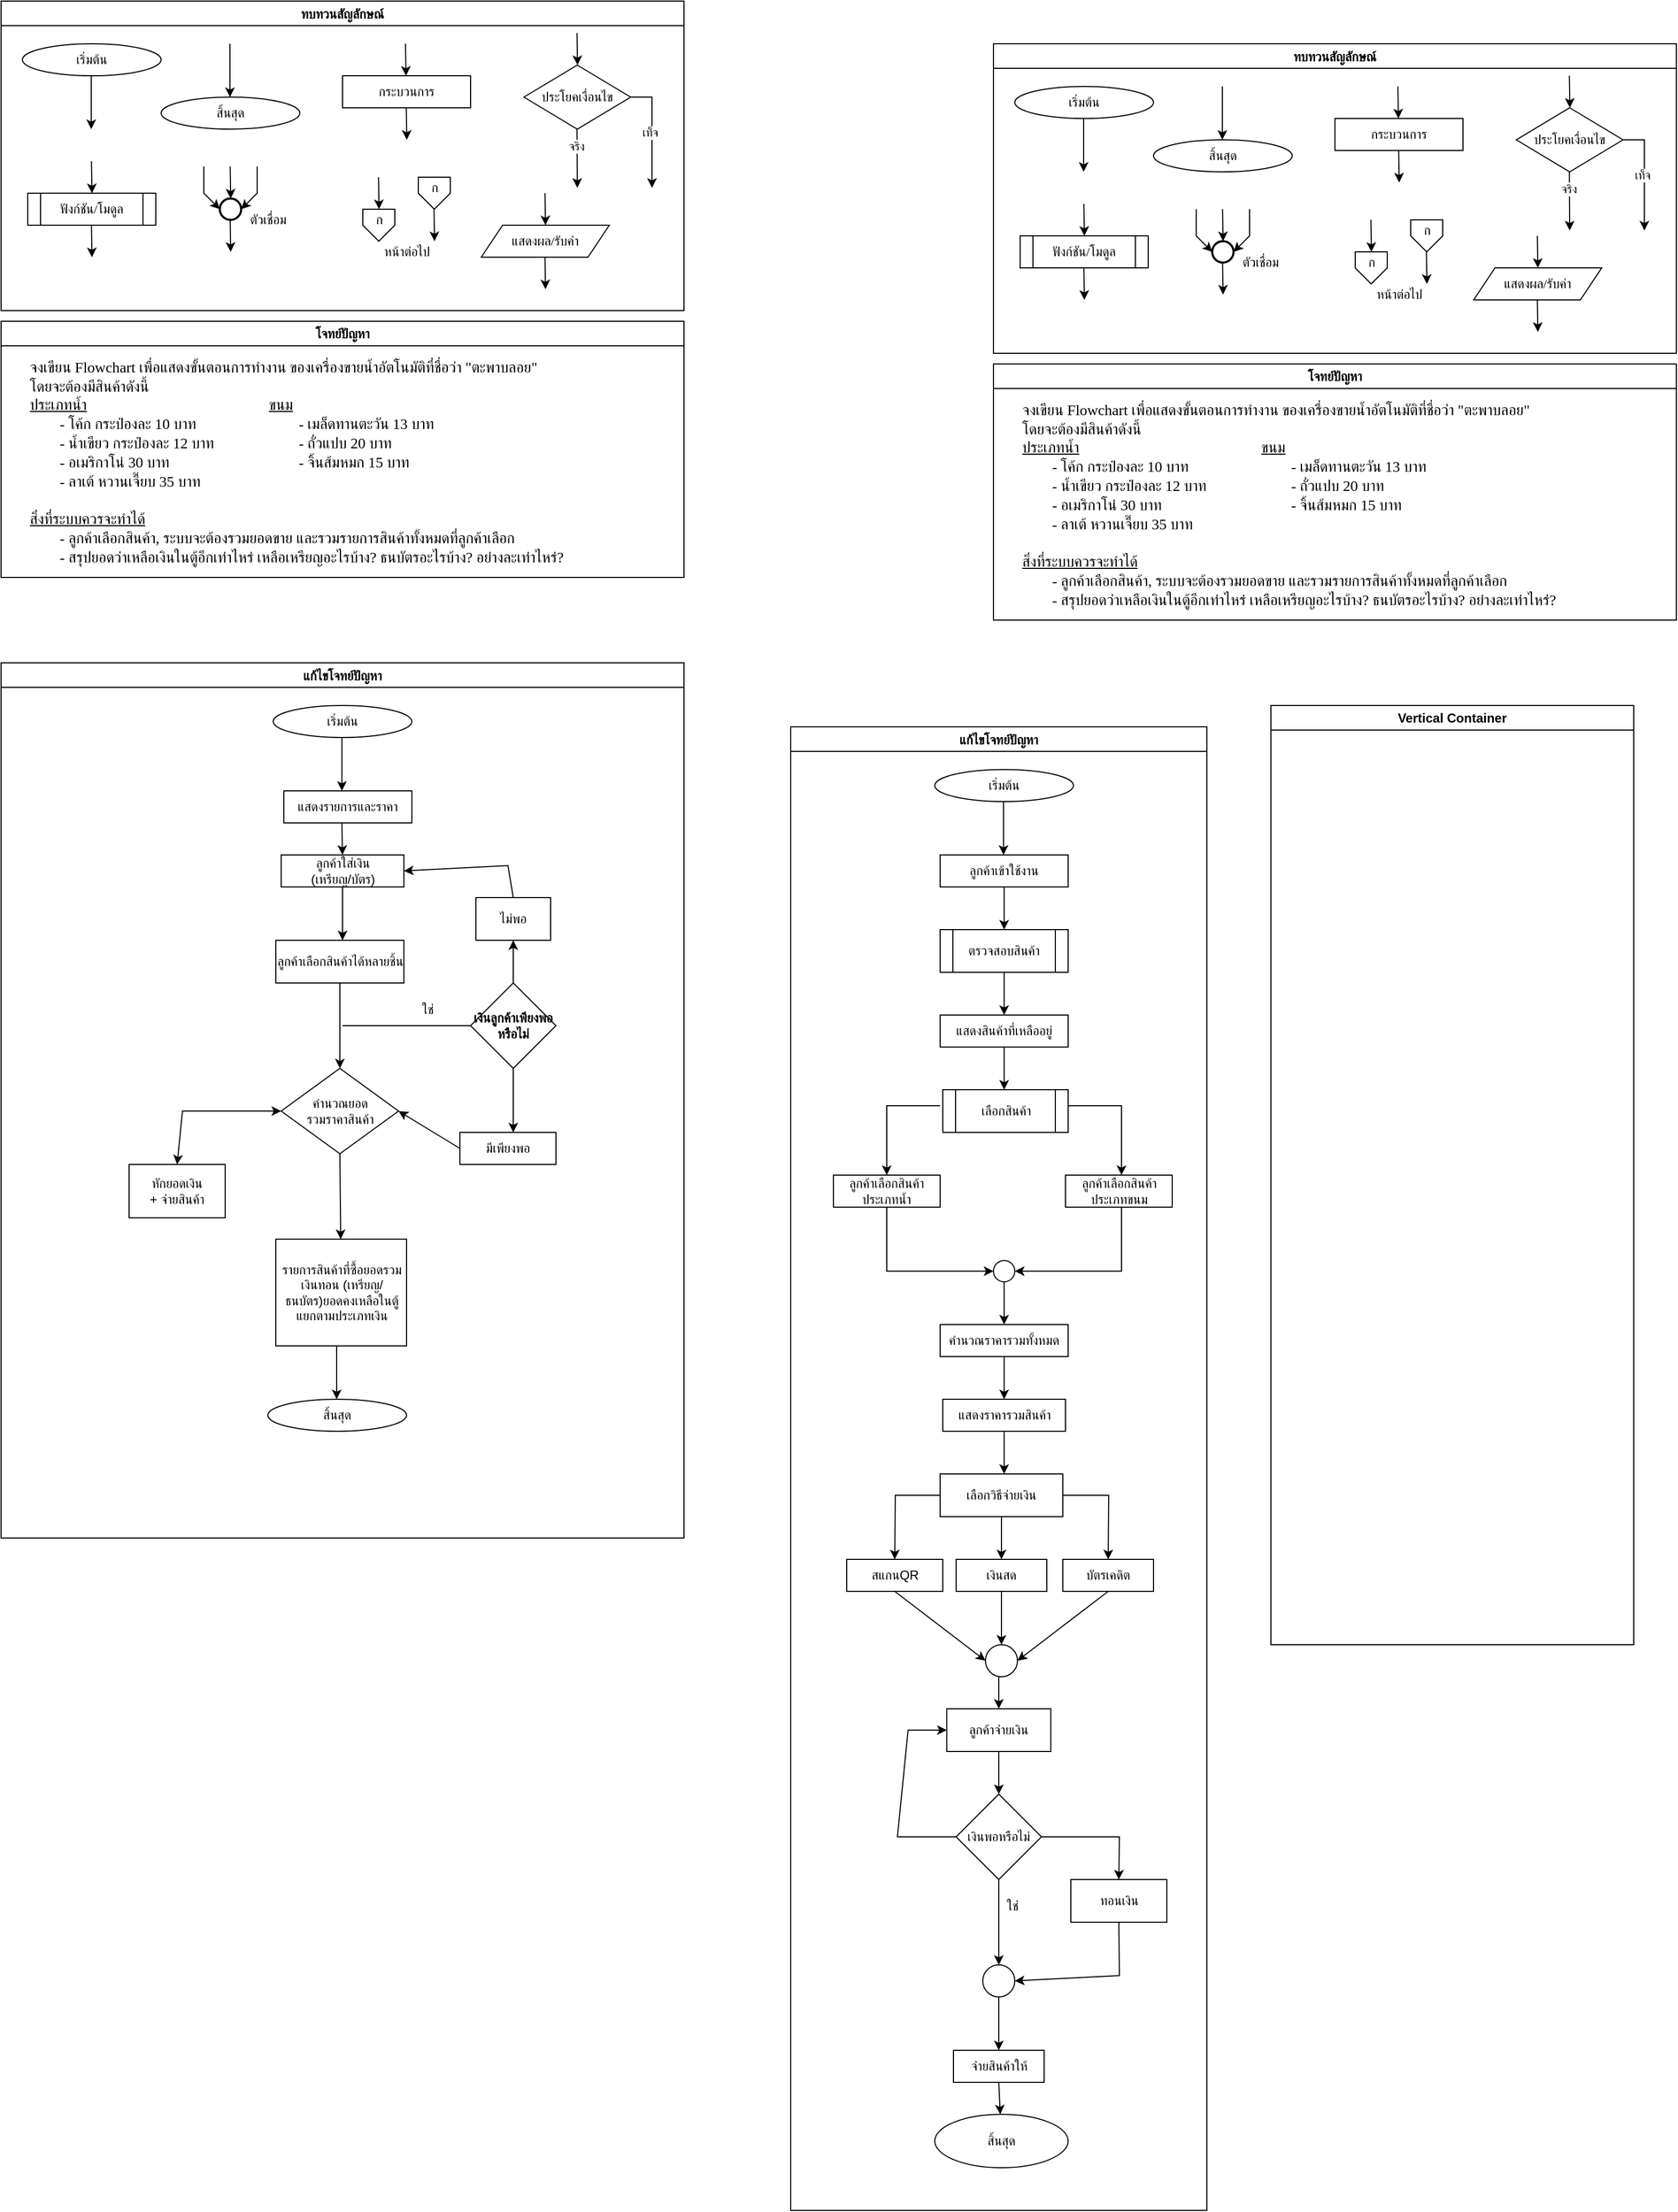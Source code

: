 <mxfile version="28.0.6">
  <diagram name="Page-1" id="I8FKV2D8U9zj6HJmRKNh">
    <mxGraphModel grid="1" page="1" gridSize="10" guides="1" tooltips="1" connect="1" arrows="1" fold="1" pageScale="1" pageWidth="850" pageHeight="1100" math="0" shadow="0">
      <root>
        <mxCell id="0" />
        <mxCell id="1" parent="0" />
        <mxCell id="y2gwotJgyjSCMUtLcQ7J-1" value="ทบทวนสัญลักษณ์" style="swimlane;fontFamily=Sarabun;fontSource=https%3A%2F%2Ffonts.googleapis.com%2Fcss%3Ffamily%3DSarabun;" vertex="1" parent="1">
          <mxGeometry x="-720" y="20" width="640" height="290" as="geometry" />
        </mxCell>
        <mxCell id="y2gwotJgyjSCMUtLcQ7J-2" value="&lt;font data-font-src=&quot;https://fonts.googleapis.com/css?family=Sarabun&quot; face=&quot;Sarabun&quot;&gt;เริ่มต้น&lt;/font&gt;" style="ellipse;whiteSpace=wrap;html=1;" vertex="1" parent="y2gwotJgyjSCMUtLcQ7J-1">
          <mxGeometry x="20" y="40" width="130" height="30" as="geometry" />
        </mxCell>
        <mxCell id="y2gwotJgyjSCMUtLcQ7J-3" value="" style="endArrow=classic;html=1;rounded=0;" edge="1" parent="y2gwotJgyjSCMUtLcQ7J-1">
          <mxGeometry width="50" height="50" relative="1" as="geometry">
            <mxPoint x="84.5" y="70" as="sourcePoint" />
            <mxPoint x="84.5" y="120" as="targetPoint" />
          </mxGeometry>
        </mxCell>
        <mxCell id="y2gwotJgyjSCMUtLcQ7J-4" value="&lt;font face=&quot;Sarabun&quot;&gt;สิ้นสุด&lt;/font&gt;" style="ellipse;whiteSpace=wrap;html=1;" vertex="1" parent="y2gwotJgyjSCMUtLcQ7J-1">
          <mxGeometry x="150" y="90" width="130" height="30" as="geometry" />
        </mxCell>
        <mxCell id="y2gwotJgyjSCMUtLcQ7J-5" value="" style="endArrow=classic;html=1;rounded=0;" edge="1" parent="y2gwotJgyjSCMUtLcQ7J-1">
          <mxGeometry width="50" height="50" relative="1" as="geometry">
            <mxPoint x="214.5" y="40" as="sourcePoint" />
            <mxPoint x="214.5" y="90" as="targetPoint" />
          </mxGeometry>
        </mxCell>
        <mxCell id="y2gwotJgyjSCMUtLcQ7J-6" value="กระบวนการ" style="rounded=0;whiteSpace=wrap;html=1;fontFamily=Sarabun;fontSource=https%3A%2F%2Ffonts.googleapis.com%2Fcss%3Ffamily%3DSarabun;" vertex="1" parent="y2gwotJgyjSCMUtLcQ7J-1">
          <mxGeometry x="320" y="70" width="120" height="30" as="geometry" />
        </mxCell>
        <mxCell id="y2gwotJgyjSCMUtLcQ7J-7" value="" style="endArrow=classic;html=1;rounded=0;" edge="1" parent="y2gwotJgyjSCMUtLcQ7J-1">
          <mxGeometry width="50" height="50" relative="1" as="geometry">
            <mxPoint x="379" y="40" as="sourcePoint" />
            <mxPoint x="379.5" y="70" as="targetPoint" />
          </mxGeometry>
        </mxCell>
        <mxCell id="y2gwotJgyjSCMUtLcQ7J-8" value="" style="endArrow=classic;html=1;rounded=0;" edge="1" parent="y2gwotJgyjSCMUtLcQ7J-1">
          <mxGeometry width="50" height="50" relative="1" as="geometry">
            <mxPoint x="379.75" y="100" as="sourcePoint" />
            <mxPoint x="380.25" y="130" as="targetPoint" />
          </mxGeometry>
        </mxCell>
        <mxCell id="y2gwotJgyjSCMUtLcQ7J-9" value="ประโยคเงื่อนไข" style="rhombus;whiteSpace=wrap;html=1;fontFamily=Sarabun;fontSource=https%3A%2F%2Ffonts.googleapis.com%2Fcss%3Ffamily%3DSarabun;" vertex="1" parent="y2gwotJgyjSCMUtLcQ7J-1">
          <mxGeometry x="490" y="60" width="100" height="60" as="geometry" />
        </mxCell>
        <mxCell id="y2gwotJgyjSCMUtLcQ7J-10" value="" style="endArrow=classic;html=1;rounded=0;" edge="1" parent="y2gwotJgyjSCMUtLcQ7J-1">
          <mxGeometry width="50" height="50" relative="1" as="geometry">
            <mxPoint x="539.71" y="30" as="sourcePoint" />
            <mxPoint x="540.21" y="60" as="targetPoint" />
          </mxGeometry>
        </mxCell>
        <mxCell id="y2gwotJgyjSCMUtLcQ7J-11" value="" style="endArrow=classic;html=1;rounded=0;" edge="1" parent="y2gwotJgyjSCMUtLcQ7J-1">
          <mxGeometry width="50" height="50" relative="1" as="geometry">
            <mxPoint x="539.71" y="120" as="sourcePoint" />
            <mxPoint x="540" y="175" as="targetPoint" />
          </mxGeometry>
        </mxCell>
        <mxCell id="y2gwotJgyjSCMUtLcQ7J-12" value="จริง" style="edgeLabel;html=1;align=center;verticalAlign=middle;resizable=0;points=[];fontFamily=Sarabun;fontSource=https%3A%2F%2Ffonts.googleapis.com%2Fcss%3Ffamily%3DSarabun;" vertex="1" connectable="0" parent="y2gwotJgyjSCMUtLcQ7J-11">
          <mxGeometry x="-0.414" y="-1" relative="1" as="geometry">
            <mxPoint as="offset" />
          </mxGeometry>
        </mxCell>
        <mxCell id="y2gwotJgyjSCMUtLcQ7J-13" value="" style="endArrow=classic;html=1;rounded=0;exitX=1;exitY=0.5;exitDx=0;exitDy=0;" edge="1" parent="y2gwotJgyjSCMUtLcQ7J-1" source="y2gwotJgyjSCMUtLcQ7J-9">
          <mxGeometry width="50" height="50" relative="1" as="geometry">
            <mxPoint x="620" y="95" as="sourcePoint" />
            <mxPoint x="610" y="175" as="targetPoint" />
            <Array as="points">
              <mxPoint x="610" y="90" />
            </Array>
          </mxGeometry>
        </mxCell>
        <mxCell id="y2gwotJgyjSCMUtLcQ7J-14" value="&lt;font data-font-src=&quot;https://fonts.googleapis.com/css?family=Sarabun&quot; face=&quot;Sarabun&quot;&gt;เท็จ&lt;/font&gt;" style="edgeLabel;html=1;align=center;verticalAlign=middle;resizable=0;points=[];" vertex="1" connectable="0" parent="y2gwotJgyjSCMUtLcQ7J-13">
          <mxGeometry x="-0.002" y="-2" relative="1" as="geometry">
            <mxPoint as="offset" />
          </mxGeometry>
        </mxCell>
        <mxCell id="y2gwotJgyjSCMUtLcQ7J-15" value="&lt;font data-font-src=&quot;https://fonts.googleapis.com/css?family=Sarabun&quot; face=&quot;Sarabun&quot;&gt;ฟังก์ชัน/โมดูล&lt;/font&gt;" style="shape=process;whiteSpace=wrap;html=1;backgroundOutline=1;" vertex="1" parent="y2gwotJgyjSCMUtLcQ7J-1">
          <mxGeometry x="25" y="180" width="120" height="30" as="geometry" />
        </mxCell>
        <mxCell id="y2gwotJgyjSCMUtLcQ7J-16" value="" style="endArrow=classic;html=1;rounded=0;" edge="1" parent="y2gwotJgyjSCMUtLcQ7J-1">
          <mxGeometry width="50" height="50" relative="1" as="geometry">
            <mxPoint x="84.71" y="150" as="sourcePoint" />
            <mxPoint x="85.21" y="180" as="targetPoint" />
          </mxGeometry>
        </mxCell>
        <mxCell id="y2gwotJgyjSCMUtLcQ7J-17" value="" style="endArrow=classic;html=1;rounded=0;" edge="1" parent="y2gwotJgyjSCMUtLcQ7J-1">
          <mxGeometry width="50" height="50" relative="1" as="geometry">
            <mxPoint x="84.71" y="210" as="sourcePoint" />
            <mxPoint x="85.21" y="240" as="targetPoint" />
          </mxGeometry>
        </mxCell>
        <mxCell id="y2gwotJgyjSCMUtLcQ7J-18" value="" style="strokeWidth=2;html=1;shape=mxgraph.flowchart.start_2;whiteSpace=wrap;" vertex="1" parent="y2gwotJgyjSCMUtLcQ7J-1">
          <mxGeometry x="205" y="185" width="20" height="20" as="geometry" />
        </mxCell>
        <mxCell id="y2gwotJgyjSCMUtLcQ7J-19" value="" style="endArrow=classic;html=1;rounded=0;" edge="1" parent="y2gwotJgyjSCMUtLcQ7J-1">
          <mxGeometry width="50" height="50" relative="1" as="geometry">
            <mxPoint x="214.71" y="155" as="sourcePoint" />
            <mxPoint x="215.21" y="185" as="targetPoint" />
          </mxGeometry>
        </mxCell>
        <mxCell id="y2gwotJgyjSCMUtLcQ7J-20" value="" style="endArrow=classic;html=1;rounded=0;entryX=0;entryY=0.5;entryDx=0;entryDy=0;entryPerimeter=0;" edge="1" parent="y2gwotJgyjSCMUtLcQ7J-1" target="y2gwotJgyjSCMUtLcQ7J-18">
          <mxGeometry width="50" height="50" relative="1" as="geometry">
            <mxPoint x="190.0" y="155" as="sourcePoint" />
            <mxPoint x="190.5" y="185" as="targetPoint" />
            <Array as="points">
              <mxPoint x="190" y="180" />
            </Array>
          </mxGeometry>
        </mxCell>
        <mxCell id="y2gwotJgyjSCMUtLcQ7J-21" value="" style="endArrow=classic;html=1;rounded=0;entryX=1;entryY=0.5;entryDx=0;entryDy=0;entryPerimeter=0;" edge="1" parent="y2gwotJgyjSCMUtLcQ7J-1" target="y2gwotJgyjSCMUtLcQ7J-18">
          <mxGeometry width="50" height="50" relative="1" as="geometry">
            <mxPoint x="240.0" y="155" as="sourcePoint" />
            <mxPoint x="240.5" y="185" as="targetPoint" />
            <Array as="points">
              <mxPoint x="240" y="180" />
            </Array>
          </mxGeometry>
        </mxCell>
        <mxCell id="y2gwotJgyjSCMUtLcQ7J-22" value="" style="endArrow=classic;html=1;rounded=0;" edge="1" parent="y2gwotJgyjSCMUtLcQ7J-1">
          <mxGeometry width="50" height="50" relative="1" as="geometry">
            <mxPoint x="214.71" y="205" as="sourcePoint" />
            <mxPoint x="215.21" y="235" as="targetPoint" />
          </mxGeometry>
        </mxCell>
        <mxCell id="y2gwotJgyjSCMUtLcQ7J-23" value="&lt;font data-font-src=&quot;https://fonts.googleapis.com/css?family=Sarabun&quot; face=&quot;Sarabun&quot;&gt;ตัวเชื่อม&lt;/font&gt;" style="text;html=1;align=center;verticalAlign=middle;resizable=0;points=[];autosize=1;strokeColor=none;fillColor=none;" vertex="1" parent="y2gwotJgyjSCMUtLcQ7J-1">
          <mxGeometry x="220" y="190" width="60" height="30" as="geometry" />
        </mxCell>
        <mxCell id="y2gwotJgyjSCMUtLcQ7J-24" value="" style="endArrow=classic;html=1;rounded=0;" edge="1" parent="y2gwotJgyjSCMUtLcQ7J-1">
          <mxGeometry width="50" height="50" relative="1" as="geometry">
            <mxPoint x="353.71" y="165" as="sourcePoint" />
            <mxPoint x="354.21" y="195" as="targetPoint" />
          </mxGeometry>
        </mxCell>
        <mxCell id="y2gwotJgyjSCMUtLcQ7J-25" value="" style="verticalLabelPosition=bottom;verticalAlign=top;html=1;shape=offPageConnector;rounded=0;size=0.5;" vertex="1" parent="y2gwotJgyjSCMUtLcQ7J-1">
          <mxGeometry x="339" y="195" width="30" height="30" as="geometry" />
        </mxCell>
        <mxCell id="y2gwotJgyjSCMUtLcQ7J-26" value="" style="endArrow=classic;html=1;rounded=0;" edge="1" parent="y2gwotJgyjSCMUtLcQ7J-1">
          <mxGeometry width="50" height="50" relative="1" as="geometry">
            <mxPoint x="405.71" y="195" as="sourcePoint" />
            <mxPoint x="406.21" y="225" as="targetPoint" />
          </mxGeometry>
        </mxCell>
        <mxCell id="y2gwotJgyjSCMUtLcQ7J-27" value="" style="verticalLabelPosition=bottom;verticalAlign=top;html=1;shape=offPageConnector;rounded=0;size=0.5;" vertex="1" parent="y2gwotJgyjSCMUtLcQ7J-1">
          <mxGeometry x="391" y="165" width="30" height="30" as="geometry" />
        </mxCell>
        <mxCell id="y2gwotJgyjSCMUtLcQ7J-28" value="หน้าต่อไป" style="text;html=1;align=center;verticalAlign=middle;resizable=0;points=[];autosize=1;strokeColor=none;fillColor=none;fontFamily=Sarabun;fontSource=https%3A%2F%2Ffonts.googleapis.com%2Fcss%3Ffamily%3DSarabun;" vertex="1" parent="y2gwotJgyjSCMUtLcQ7J-1">
          <mxGeometry x="345" y="220" width="70" height="30" as="geometry" />
        </mxCell>
        <mxCell id="y2gwotJgyjSCMUtLcQ7J-29" value="ก" style="text;html=1;align=center;verticalAlign=middle;resizable=0;points=[];autosize=1;strokeColor=none;fillColor=none;fontFamily=Sarabun;fontSource=https%3A%2F%2Ffonts.googleapis.com%2Fcss%3Ffamily%3DSarabun;" vertex="1" parent="y2gwotJgyjSCMUtLcQ7J-1">
          <mxGeometry x="339" y="190" width="30" height="30" as="geometry" />
        </mxCell>
        <mxCell id="y2gwotJgyjSCMUtLcQ7J-30" value="ก" style="text;html=1;align=center;verticalAlign=middle;resizable=0;points=[];autosize=1;strokeColor=none;fillColor=none;fontFamily=Sarabun;fontSource=https%3A%2F%2Ffonts.googleapis.com%2Fcss%3Ffamily%3DSarabun;" vertex="1" parent="y2gwotJgyjSCMUtLcQ7J-1">
          <mxGeometry x="391" y="160" width="30" height="30" as="geometry" />
        </mxCell>
        <mxCell id="y2gwotJgyjSCMUtLcQ7J-31" value="แสดงผล/รับค่า" style="shape=parallelogram;perimeter=parallelogramPerimeter;whiteSpace=wrap;html=1;fixedSize=1;fontFamily=Sarabun;fontSource=https%3A%2F%2Ffonts.googleapis.com%2Fcss%3Ffamily%3DSarabun;" vertex="1" parent="y2gwotJgyjSCMUtLcQ7J-1">
          <mxGeometry x="450" y="210" width="120" height="30" as="geometry" />
        </mxCell>
        <mxCell id="y2gwotJgyjSCMUtLcQ7J-32" value="" style="endArrow=classic;html=1;rounded=0;" edge="1" parent="y2gwotJgyjSCMUtLcQ7J-1">
          <mxGeometry width="50" height="50" relative="1" as="geometry">
            <mxPoint x="509.71" y="180" as="sourcePoint" />
            <mxPoint x="510.21" y="210" as="targetPoint" />
          </mxGeometry>
        </mxCell>
        <mxCell id="y2gwotJgyjSCMUtLcQ7J-33" value="" style="endArrow=classic;html=1;rounded=0;" edge="1" parent="y2gwotJgyjSCMUtLcQ7J-1">
          <mxGeometry width="50" height="50" relative="1" as="geometry">
            <mxPoint x="509.71" y="240" as="sourcePoint" />
            <mxPoint x="510.21" y="270" as="targetPoint" />
          </mxGeometry>
        </mxCell>
        <mxCell id="y2gwotJgyjSCMUtLcQ7J-34" value="แก้ไขโจทย์ปัญหา" style="swimlane;fontFamily=Sarabun;fontSource=https%3A%2F%2Ffonts.googleapis.com%2Fcss%3Ffamily%3DSarabun;" vertex="1" parent="1">
          <mxGeometry x="-720" y="640" width="640" height="820" as="geometry" />
        </mxCell>
        <mxCell id="y2gwotJgyjSCMUtLcQ7J-35" value="&lt;font data-font-src=&quot;https://fonts.googleapis.com/css?family=Sarabun&quot; face=&quot;Sarabun&quot;&gt;เริ่มต้น&lt;/font&gt;" style="ellipse;whiteSpace=wrap;html=1;" vertex="1" parent="y2gwotJgyjSCMUtLcQ7J-34">
          <mxGeometry x="255" y="40" width="130" height="30" as="geometry" />
        </mxCell>
        <mxCell id="y2gwotJgyjSCMUtLcQ7J-36" value="" style="endArrow=classic;html=1;rounded=0;" edge="1" parent="y2gwotJgyjSCMUtLcQ7J-34">
          <mxGeometry width="50" height="50" relative="1" as="geometry">
            <mxPoint x="319.41" y="70" as="sourcePoint" />
            <mxPoint x="319.41" y="120" as="targetPoint" />
          </mxGeometry>
        </mxCell>
        <mxCell id="y2gwotJgyjSCMUtLcQ7J-37" value="แสดงรายการและราคา" style="rounded=0;whiteSpace=wrap;html=1;fontFamily=Sarabun;fontSource=https%3A%2F%2Ffonts.googleapis.com%2Fcss%3Ffamily%3DSarabun;" vertex="1" parent="y2gwotJgyjSCMUtLcQ7J-34">
          <mxGeometry x="265" y="120" width="120" height="30" as="geometry" />
        </mxCell>
        <mxCell id="y2gwotJgyjSCMUtLcQ7J-38" value="" style="endArrow=classic;html=1;rounded=0;" edge="1" parent="y2gwotJgyjSCMUtLcQ7J-34">
          <mxGeometry width="50" height="50" relative="1" as="geometry">
            <mxPoint x="319.41" y="150" as="sourcePoint" />
            <mxPoint x="319.91" y="180" as="targetPoint" />
          </mxGeometry>
        </mxCell>
        <mxCell id="y2gwotJgyjSCMUtLcQ7J-39" value="ลูกค้าใส่เงิน&lt;div&gt;(เหรียญ/บัตร)&lt;/div&gt;" style="rounded=0;whiteSpace=wrap;html=1;" vertex="1" parent="y2gwotJgyjSCMUtLcQ7J-34">
          <mxGeometry x="262.5" y="180" width="115" height="30" as="geometry" />
        </mxCell>
        <mxCell id="y2gwotJgyjSCMUtLcQ7J-40" value="ลูกค้าเลือกสินค้าได้หลายชิ้น" style="rounded=0;whiteSpace=wrap;html=1;" vertex="1" parent="y2gwotJgyjSCMUtLcQ7J-34">
          <mxGeometry x="257.5" y="260" width="120" height="40" as="geometry" />
        </mxCell>
        <mxCell id="y2gwotJgyjSCMUtLcQ7J-41" value="คำนวณยอด&lt;div&gt;รวมราคาสินค้า&lt;/div&gt;" style="rhombus;whiteSpace=wrap;html=1;" vertex="1" parent="y2gwotJgyjSCMUtLcQ7J-34">
          <mxGeometry x="262.5" y="380" width="110" height="80" as="geometry" />
        </mxCell>
        <mxCell id="y2gwotJgyjSCMUtLcQ7J-42" value="" style="endArrow=classic;html=1;rounded=0;entryX=0.5;entryY=0;entryDx=0;entryDy=0;exitX=0.5;exitY=1;exitDx=0;exitDy=0;" edge="1" parent="y2gwotJgyjSCMUtLcQ7J-34" source="y2gwotJgyjSCMUtLcQ7J-40" target="y2gwotJgyjSCMUtLcQ7J-41">
          <mxGeometry width="50" height="50" relative="1" as="geometry">
            <mxPoint x="250" y="270" as="sourcePoint" />
            <mxPoint x="300" y="220" as="targetPoint" />
          </mxGeometry>
        </mxCell>
        <mxCell id="y2gwotJgyjSCMUtLcQ7J-43" value="หักยอดเงิน&lt;div&gt;+ จ่ายสินค้า&lt;/div&gt;" style="rounded=0;whiteSpace=wrap;html=1;" vertex="1" parent="y2gwotJgyjSCMUtLcQ7J-34">
          <mxGeometry x="120" y="470" width="90" height="50" as="geometry" />
        </mxCell>
        <mxCell id="y2gwotJgyjSCMUtLcQ7J-44" value="&lt;strong data-end=&quot;891&quot; data-start=&quot;862&quot;&gt;เงินลูกค้าเพียงพอหรือไม่&lt;/strong&gt;" style="rhombus;whiteSpace=wrap;html=1;" vertex="1" parent="y2gwotJgyjSCMUtLcQ7J-34">
          <mxGeometry x="440" y="300" width="80" height="80" as="geometry" />
        </mxCell>
        <mxCell id="y2gwotJgyjSCMUtLcQ7J-45" value="" style="endArrow=classic;startArrow=classic;html=1;rounded=0;exitX=0.5;exitY=0;exitDx=0;exitDy=0;entryX=0;entryY=0.5;entryDx=0;entryDy=0;" edge="1" parent="y2gwotJgyjSCMUtLcQ7J-34" source="y2gwotJgyjSCMUtLcQ7J-43" target="y2gwotJgyjSCMUtLcQ7J-41">
          <mxGeometry width="50" height="50" relative="1" as="geometry">
            <mxPoint x="250" y="270" as="sourcePoint" />
            <mxPoint x="320" y="320" as="targetPoint" />
            <Array as="points">
              <mxPoint x="170" y="420" />
            </Array>
          </mxGeometry>
        </mxCell>
        <mxCell id="y2gwotJgyjSCMUtLcQ7J-46" value="ใช่" style="text;html=1;align=center;verticalAlign=middle;whiteSpace=wrap;rounded=0;" vertex="1" parent="y2gwotJgyjSCMUtLcQ7J-34">
          <mxGeometry x="370" y="310" width="60" height="30" as="geometry" />
        </mxCell>
        <mxCell id="y2gwotJgyjSCMUtLcQ7J-47" value="มีเพียงพอ" style="rounded=0;whiteSpace=wrap;html=1;" vertex="1" parent="y2gwotJgyjSCMUtLcQ7J-34">
          <mxGeometry x="430" y="440" width="90" height="30" as="geometry" />
        </mxCell>
        <mxCell id="y2gwotJgyjSCMUtLcQ7J-48" value="" style="endArrow=classic;html=1;rounded=0;entryX=1;entryY=0.5;entryDx=0;entryDy=0;exitX=0;exitY=0.5;exitDx=0;exitDy=0;" edge="1" parent="y2gwotJgyjSCMUtLcQ7J-34" source="y2gwotJgyjSCMUtLcQ7J-47" target="y2gwotJgyjSCMUtLcQ7J-41">
          <mxGeometry width="50" height="50" relative="1" as="geometry">
            <mxPoint x="250" y="490" as="sourcePoint" />
            <mxPoint x="300" y="440" as="targetPoint" />
          </mxGeometry>
        </mxCell>
        <mxCell id="y2gwotJgyjSCMUtLcQ7J-49" value="ไม่พอ" style="rounded=0;whiteSpace=wrap;html=1;" vertex="1" parent="y2gwotJgyjSCMUtLcQ7J-34">
          <mxGeometry x="445" y="220" width="70" height="40" as="geometry" />
        </mxCell>
        <mxCell id="y2gwotJgyjSCMUtLcQ7J-50" value="" style="endArrow=classic;html=1;rounded=0;entryX=1;entryY=0.5;entryDx=0;entryDy=0;exitX=0.5;exitY=0;exitDx=0;exitDy=0;" edge="1" parent="y2gwotJgyjSCMUtLcQ7J-34" source="y2gwotJgyjSCMUtLcQ7J-49" target="y2gwotJgyjSCMUtLcQ7J-39">
          <mxGeometry width="50" height="50" relative="1" as="geometry">
            <mxPoint x="480" y="200" as="sourcePoint" />
            <mxPoint x="300" y="440" as="targetPoint" />
            <Array as="points">
              <mxPoint x="475" y="190" />
            </Array>
          </mxGeometry>
        </mxCell>
        <mxCell id="y2gwotJgyjSCMUtLcQ7J-51" value="" style="endArrow=classic;html=1;rounded=0;entryX=0.5;entryY=1;entryDx=0;entryDy=0;exitX=0.5;exitY=0;exitDx=0;exitDy=0;" edge="1" parent="y2gwotJgyjSCMUtLcQ7J-34" source="y2gwotJgyjSCMUtLcQ7J-44" target="y2gwotJgyjSCMUtLcQ7J-49">
          <mxGeometry width="50" height="50" relative="1" as="geometry">
            <mxPoint x="250" y="490" as="sourcePoint" />
            <mxPoint x="300" y="440" as="targetPoint" />
          </mxGeometry>
        </mxCell>
        <mxCell id="y2gwotJgyjSCMUtLcQ7J-52" value="&lt;p data-pm-slice=&quot;1 1 []&quot;&gt;รายการสินค้าที่ซื้อยอดรวมเงินทอน (เหรียญ/ธนบัตร)ยอดคงเหลือในตู้แยกตามประเภทเงิน&lt;/p&gt;" style="rounded=0;whiteSpace=wrap;html=1;" vertex="1" parent="y2gwotJgyjSCMUtLcQ7J-34">
          <mxGeometry x="257.5" y="540" width="122.5" height="100" as="geometry" />
        </mxCell>
        <mxCell id="y2gwotJgyjSCMUtLcQ7J-53" value="" style="endArrow=classic;html=1;rounded=0;exitX=0.5;exitY=1;exitDx=0;exitDy=0;" edge="1" parent="y2gwotJgyjSCMUtLcQ7J-34" source="y2gwotJgyjSCMUtLcQ7J-41" target="y2gwotJgyjSCMUtLcQ7J-52">
          <mxGeometry width="50" height="50" relative="1" as="geometry">
            <mxPoint x="250" y="600" as="sourcePoint" />
            <mxPoint x="318" y="560" as="targetPoint" />
          </mxGeometry>
        </mxCell>
        <mxCell id="y2gwotJgyjSCMUtLcQ7J-54" value="&lt;font face=&quot;Sarabun&quot;&gt;สิ้นสุด&lt;/font&gt;" style="ellipse;whiteSpace=wrap;html=1;" vertex="1" parent="y2gwotJgyjSCMUtLcQ7J-34">
          <mxGeometry x="250" y="690" width="130" height="30" as="geometry" />
        </mxCell>
        <mxCell id="y2gwotJgyjSCMUtLcQ7J-55" value="" style="endArrow=classic;html=1;rounded=0;" edge="1" parent="y2gwotJgyjSCMUtLcQ7J-34">
          <mxGeometry width="50" height="50" relative="1" as="geometry">
            <mxPoint x="314.5" y="640" as="sourcePoint" />
            <mxPoint x="314.5" y="690" as="targetPoint" />
          </mxGeometry>
        </mxCell>
        <mxCell id="y2gwotJgyjSCMUtLcQ7J-56" value="&lt;font data-font-src=&quot;https://fonts.googleapis.com/css?family=Sarabun&quot; face=&quot;Sarabun&quot;&gt;โจทย์ปัญหา&lt;/font&gt;" style="swimlane;whiteSpace=wrap;html=1;" vertex="1" parent="1">
          <mxGeometry x="-720" y="320" width="640" height="240" as="geometry" />
        </mxCell>
        <mxCell id="y2gwotJgyjSCMUtLcQ7J-57" value="&lt;font data-font-src=&quot;https://fonts.googleapis.com/css?family=Sarabun&quot; face=&quot;Sarabun&quot; style=&quot;font-size: 14px;&quot;&gt;จงเขียน Flowchart เพื่อแสดงขั้นตอนการทำงาน ของเครื่องขายน้ำอัตโนมัติที่ชื่อว่า &quot;ตะพาบลอย&quot;&lt;br&gt;โดยจะต้องมีสินค้าดังนี้&lt;br&gt;&lt;u&gt;ประเภทน้ำ&lt;span style=&quot;white-space: pre;&quot;&gt;&#x9;&lt;/span&gt;&lt;span style=&quot;white-space: pre;&quot;&gt;&#x9;&lt;/span&gt;&lt;span style=&quot;white-space: pre;&quot;&gt;&#x9;&lt;/span&gt;&lt;span style=&quot;white-space: pre;&quot;&gt;&#x9;&lt;/span&gt;&lt;span style=&quot;white-space: pre;&quot;&gt;&#x9;&lt;/span&gt;&lt;span style=&quot;white-space: pre;&quot;&gt;&#x9;&lt;span style=&quot;white-space: pre;&quot;&gt;&#x9;&lt;/span&gt;ข&lt;/span&gt;นม&lt;/u&gt;&lt;br&gt;&lt;span style=&quot;white-space: pre;&quot;&gt;&#x9;&lt;/span&gt;- โค้ก กระป๋องละ 10 บาท&lt;span style=&quot;white-space: pre;&quot;&gt;&#x9;&lt;/span&gt;&lt;span style=&quot;white-space: pre;&quot;&gt;&#x9;&lt;/span&gt;&lt;span style=&quot;white-space: pre;&quot;&gt;&#x9;&lt;/span&gt;&lt;span style=&quot;white-space: pre;&quot;&gt;&#x9;&lt;/span&gt;- เมล็ดทานตะวัน 13 บาท&lt;br&gt;&lt;span style=&quot;white-space: pre;&quot;&gt;&#x9;&lt;/span&gt;- น้ำเขียว กระป๋องละ 12 บาท&lt;span style=&quot;white-space: pre;&quot;&gt;&#x9;&lt;/span&gt;&lt;span style=&quot;white-space: pre;&quot;&gt;&#x9;&lt;/span&gt;&lt;span style=&quot;white-space: pre;&quot;&gt;&#x9;&lt;/span&gt;- ถั่วแปบ 20 บาท&lt;br&gt;&lt;span style=&quot;white-space: pre;&quot;&gt;&#x9;&lt;/span&gt;- อเมริกาโน่ 30 บาท&lt;span style=&quot;white-space: pre;&quot;&gt;&#x9;&lt;/span&gt;&lt;span style=&quot;white-space: pre;&quot;&gt;&#x9;&lt;/span&gt;&lt;span style=&quot;white-space: pre;&quot;&gt;&#x9;&lt;/span&gt;&lt;span style=&quot;white-space: pre;&quot;&gt;&#x9;&lt;/span&gt;&lt;span style=&quot;white-space: pre;&quot;&gt;&#x9;&lt;/span&gt;- จิ้นส้มหมก 15 บาท&lt;br&gt;&lt;span style=&quot;white-space: pre;&quot;&gt;&#x9;&lt;/span&gt;- ลาเต้ หวานเจี๊ยบ 35 บาท&lt;span style=&quot;white-space: pre;&quot;&gt;&#x9;&lt;/span&gt;&lt;br&gt;&lt;br&gt;&lt;u&gt;สิ่งที่ระบบควรจะทำได้&lt;/u&gt;&lt;br&gt;&lt;span style=&quot;white-space: pre;&quot;&gt;&#x9;&lt;/span&gt;- ลูกค้าเลือกสินค้า, ระบบจะต้องรวมยอดขาย และรวมรายการสินค้าทั้งหมดที่ลูกค้าเลือก&lt;br&gt;&lt;span style=&quot;white-space: pre;&quot;&gt;&#x9;&lt;/span&gt;- สรุปยอดว่าเหลือเงินในตู้อีกเท่าไหร่ เหลือเหรียญอะไรบ้าง? ธนบัตรอะไรบ้าง? อย่างละเท่าไหร่?&lt;br&gt;&lt;br&gt;&lt;br&gt;&lt;/font&gt;" style="text;html=1;align=left;verticalAlign=middle;resizable=0;points=[];autosize=1;strokeColor=none;fillColor=none;fontSize=14;" vertex="1" parent="y2gwotJgyjSCMUtLcQ7J-56">
          <mxGeometry x="25" y="30" width="580" height="240" as="geometry" />
        </mxCell>
        <mxCell id="y2gwotJgyjSCMUtLcQ7J-58" value="" style="endArrow=classic;html=1;rounded=0;exitX=0.5;exitY=1;exitDx=0;exitDy=0;" edge="1" parent="1" source="y2gwotJgyjSCMUtLcQ7J-39">
          <mxGeometry width="50" height="50" relative="1" as="geometry">
            <mxPoint x="-470" y="910" as="sourcePoint" />
            <mxPoint x="-400" y="900" as="targetPoint" />
          </mxGeometry>
        </mxCell>
        <mxCell id="y2gwotJgyjSCMUtLcQ7J-59" value="" style="endArrow=none;html=1;rounded=0;entryX=0;entryY=0.5;entryDx=0;entryDy=0;" edge="1" parent="1" target="y2gwotJgyjSCMUtLcQ7J-44">
          <mxGeometry width="50" height="50" relative="1" as="geometry">
            <mxPoint x="-400" y="980" as="sourcePoint" />
            <mxPoint x="-420" y="860" as="targetPoint" />
          </mxGeometry>
        </mxCell>
        <mxCell id="y2gwotJgyjSCMUtLcQ7J-60" value="" style="endArrow=classic;html=1;rounded=0;exitX=0.5;exitY=1;exitDx=0;exitDy=0;" edge="1" parent="1" source="y2gwotJgyjSCMUtLcQ7J-44">
          <mxGeometry width="50" height="50" relative="1" as="geometry">
            <mxPoint x="-470" y="1130" as="sourcePoint" />
            <mxPoint x="-240" y="1080" as="targetPoint" />
          </mxGeometry>
        </mxCell>
        <mxCell id="y2gwotJgyjSCMUtLcQ7J-61" value="ทบทวนสัญลักษณ์" style="swimlane;fontFamily=Sarabun;fontSource=https%3A%2F%2Ffonts.googleapis.com%2Fcss%3Ffamily%3DSarabun;" vertex="1" parent="1">
          <mxGeometry x="210" y="60" width="640" height="290" as="geometry" />
        </mxCell>
        <mxCell id="y2gwotJgyjSCMUtLcQ7J-62" value="&lt;font data-font-src=&quot;https://fonts.googleapis.com/css?family=Sarabun&quot; face=&quot;Sarabun&quot;&gt;เริ่มต้น&lt;/font&gt;" style="ellipse;whiteSpace=wrap;html=1;" vertex="1" parent="y2gwotJgyjSCMUtLcQ7J-61">
          <mxGeometry x="20" y="40" width="130" height="30" as="geometry" />
        </mxCell>
        <mxCell id="y2gwotJgyjSCMUtLcQ7J-63" value="" style="endArrow=classic;html=1;rounded=0;" edge="1" parent="y2gwotJgyjSCMUtLcQ7J-61">
          <mxGeometry width="50" height="50" relative="1" as="geometry">
            <mxPoint x="84.5" y="70" as="sourcePoint" />
            <mxPoint x="84.5" y="120" as="targetPoint" />
          </mxGeometry>
        </mxCell>
        <mxCell id="y2gwotJgyjSCMUtLcQ7J-64" value="&lt;font face=&quot;Sarabun&quot;&gt;สิ้นสุด&lt;/font&gt;" style="ellipse;whiteSpace=wrap;html=1;" vertex="1" parent="y2gwotJgyjSCMUtLcQ7J-61">
          <mxGeometry x="150" y="90" width="130" height="30" as="geometry" />
        </mxCell>
        <mxCell id="y2gwotJgyjSCMUtLcQ7J-65" value="" style="endArrow=classic;html=1;rounded=0;" edge="1" parent="y2gwotJgyjSCMUtLcQ7J-61">
          <mxGeometry width="50" height="50" relative="1" as="geometry">
            <mxPoint x="214.5" y="40" as="sourcePoint" />
            <mxPoint x="214.5" y="90" as="targetPoint" />
          </mxGeometry>
        </mxCell>
        <mxCell id="y2gwotJgyjSCMUtLcQ7J-66" value="กระบวนการ" style="rounded=0;whiteSpace=wrap;html=1;fontFamily=Sarabun;fontSource=https%3A%2F%2Ffonts.googleapis.com%2Fcss%3Ffamily%3DSarabun;" vertex="1" parent="y2gwotJgyjSCMUtLcQ7J-61">
          <mxGeometry x="320" y="70" width="120" height="30" as="geometry" />
        </mxCell>
        <mxCell id="y2gwotJgyjSCMUtLcQ7J-67" value="" style="endArrow=classic;html=1;rounded=0;" edge="1" parent="y2gwotJgyjSCMUtLcQ7J-61">
          <mxGeometry width="50" height="50" relative="1" as="geometry">
            <mxPoint x="379" y="40" as="sourcePoint" />
            <mxPoint x="379.5" y="70" as="targetPoint" />
          </mxGeometry>
        </mxCell>
        <mxCell id="y2gwotJgyjSCMUtLcQ7J-68" value="" style="endArrow=classic;html=1;rounded=0;" edge="1" parent="y2gwotJgyjSCMUtLcQ7J-61">
          <mxGeometry width="50" height="50" relative="1" as="geometry">
            <mxPoint x="379.75" y="100" as="sourcePoint" />
            <mxPoint x="380.25" y="130" as="targetPoint" />
          </mxGeometry>
        </mxCell>
        <mxCell id="y2gwotJgyjSCMUtLcQ7J-69" value="ประโยคเงื่อนไข" style="rhombus;whiteSpace=wrap;html=1;fontFamily=Sarabun;fontSource=https%3A%2F%2Ffonts.googleapis.com%2Fcss%3Ffamily%3DSarabun;" vertex="1" parent="y2gwotJgyjSCMUtLcQ7J-61">
          <mxGeometry x="490" y="60" width="100" height="60" as="geometry" />
        </mxCell>
        <mxCell id="y2gwotJgyjSCMUtLcQ7J-70" value="" style="endArrow=classic;html=1;rounded=0;" edge="1" parent="y2gwotJgyjSCMUtLcQ7J-61">
          <mxGeometry width="50" height="50" relative="1" as="geometry">
            <mxPoint x="539.71" y="30" as="sourcePoint" />
            <mxPoint x="540.21" y="60" as="targetPoint" />
          </mxGeometry>
        </mxCell>
        <mxCell id="y2gwotJgyjSCMUtLcQ7J-71" value="" style="endArrow=classic;html=1;rounded=0;" edge="1" parent="y2gwotJgyjSCMUtLcQ7J-61">
          <mxGeometry width="50" height="50" relative="1" as="geometry">
            <mxPoint x="539.71" y="120" as="sourcePoint" />
            <mxPoint x="540" y="175" as="targetPoint" />
          </mxGeometry>
        </mxCell>
        <mxCell id="y2gwotJgyjSCMUtLcQ7J-72" value="จริง" style="edgeLabel;html=1;align=center;verticalAlign=middle;resizable=0;points=[];fontFamily=Sarabun;fontSource=https%3A%2F%2Ffonts.googleapis.com%2Fcss%3Ffamily%3DSarabun;" vertex="1" connectable="0" parent="y2gwotJgyjSCMUtLcQ7J-71">
          <mxGeometry x="-0.414" y="-1" relative="1" as="geometry">
            <mxPoint as="offset" />
          </mxGeometry>
        </mxCell>
        <mxCell id="y2gwotJgyjSCMUtLcQ7J-73" value="" style="endArrow=classic;html=1;rounded=0;exitX=1;exitY=0.5;exitDx=0;exitDy=0;" edge="1" parent="y2gwotJgyjSCMUtLcQ7J-61" source="y2gwotJgyjSCMUtLcQ7J-69">
          <mxGeometry width="50" height="50" relative="1" as="geometry">
            <mxPoint x="620" y="95" as="sourcePoint" />
            <mxPoint x="610" y="175" as="targetPoint" />
            <Array as="points">
              <mxPoint x="610" y="90" />
            </Array>
          </mxGeometry>
        </mxCell>
        <mxCell id="y2gwotJgyjSCMUtLcQ7J-74" value="&lt;font data-font-src=&quot;https://fonts.googleapis.com/css?family=Sarabun&quot; face=&quot;Sarabun&quot;&gt;เท็จ&lt;/font&gt;" style="edgeLabel;html=1;align=center;verticalAlign=middle;resizable=0;points=[];" vertex="1" connectable="0" parent="y2gwotJgyjSCMUtLcQ7J-73">
          <mxGeometry x="-0.002" y="-2" relative="1" as="geometry">
            <mxPoint as="offset" />
          </mxGeometry>
        </mxCell>
        <mxCell id="y2gwotJgyjSCMUtLcQ7J-75" value="&lt;font data-font-src=&quot;https://fonts.googleapis.com/css?family=Sarabun&quot; face=&quot;Sarabun&quot;&gt;ฟังก์ชัน/โมดูล&lt;/font&gt;" style="shape=process;whiteSpace=wrap;html=1;backgroundOutline=1;" vertex="1" parent="y2gwotJgyjSCMUtLcQ7J-61">
          <mxGeometry x="25" y="180" width="120" height="30" as="geometry" />
        </mxCell>
        <mxCell id="y2gwotJgyjSCMUtLcQ7J-76" value="" style="endArrow=classic;html=1;rounded=0;" edge="1" parent="y2gwotJgyjSCMUtLcQ7J-61">
          <mxGeometry width="50" height="50" relative="1" as="geometry">
            <mxPoint x="84.71" y="150" as="sourcePoint" />
            <mxPoint x="85.21" y="180" as="targetPoint" />
          </mxGeometry>
        </mxCell>
        <mxCell id="y2gwotJgyjSCMUtLcQ7J-77" value="" style="endArrow=classic;html=1;rounded=0;" edge="1" parent="y2gwotJgyjSCMUtLcQ7J-61">
          <mxGeometry width="50" height="50" relative="1" as="geometry">
            <mxPoint x="84.71" y="210" as="sourcePoint" />
            <mxPoint x="85.21" y="240" as="targetPoint" />
          </mxGeometry>
        </mxCell>
        <mxCell id="y2gwotJgyjSCMUtLcQ7J-78" value="" style="strokeWidth=2;html=1;shape=mxgraph.flowchart.start_2;whiteSpace=wrap;" vertex="1" parent="y2gwotJgyjSCMUtLcQ7J-61">
          <mxGeometry x="205" y="185" width="20" height="20" as="geometry" />
        </mxCell>
        <mxCell id="y2gwotJgyjSCMUtLcQ7J-79" value="" style="endArrow=classic;html=1;rounded=0;" edge="1" parent="y2gwotJgyjSCMUtLcQ7J-61">
          <mxGeometry width="50" height="50" relative="1" as="geometry">
            <mxPoint x="214.71" y="155" as="sourcePoint" />
            <mxPoint x="215.21" y="185" as="targetPoint" />
          </mxGeometry>
        </mxCell>
        <mxCell id="y2gwotJgyjSCMUtLcQ7J-80" value="" style="endArrow=classic;html=1;rounded=0;entryX=0;entryY=0.5;entryDx=0;entryDy=0;entryPerimeter=0;" edge="1" parent="y2gwotJgyjSCMUtLcQ7J-61" target="y2gwotJgyjSCMUtLcQ7J-78">
          <mxGeometry width="50" height="50" relative="1" as="geometry">
            <mxPoint x="190.0" y="155" as="sourcePoint" />
            <mxPoint x="190.5" y="185" as="targetPoint" />
            <Array as="points">
              <mxPoint x="190" y="180" />
            </Array>
          </mxGeometry>
        </mxCell>
        <mxCell id="y2gwotJgyjSCMUtLcQ7J-81" value="" style="endArrow=classic;html=1;rounded=0;entryX=1;entryY=0.5;entryDx=0;entryDy=0;entryPerimeter=0;" edge="1" parent="y2gwotJgyjSCMUtLcQ7J-61" target="y2gwotJgyjSCMUtLcQ7J-78">
          <mxGeometry width="50" height="50" relative="1" as="geometry">
            <mxPoint x="240.0" y="155" as="sourcePoint" />
            <mxPoint x="240.5" y="185" as="targetPoint" />
            <Array as="points">
              <mxPoint x="240" y="180" />
            </Array>
          </mxGeometry>
        </mxCell>
        <mxCell id="y2gwotJgyjSCMUtLcQ7J-82" value="" style="endArrow=classic;html=1;rounded=0;" edge="1" parent="y2gwotJgyjSCMUtLcQ7J-61">
          <mxGeometry width="50" height="50" relative="1" as="geometry">
            <mxPoint x="214.71" y="205" as="sourcePoint" />
            <mxPoint x="215.21" y="235" as="targetPoint" />
          </mxGeometry>
        </mxCell>
        <mxCell id="y2gwotJgyjSCMUtLcQ7J-83" value="&lt;font data-font-src=&quot;https://fonts.googleapis.com/css?family=Sarabun&quot; face=&quot;Sarabun&quot;&gt;ตัวเชื่อม&lt;/font&gt;" style="text;html=1;align=center;verticalAlign=middle;resizable=0;points=[];autosize=1;strokeColor=none;fillColor=none;" vertex="1" parent="y2gwotJgyjSCMUtLcQ7J-61">
          <mxGeometry x="220" y="190" width="60" height="30" as="geometry" />
        </mxCell>
        <mxCell id="y2gwotJgyjSCMUtLcQ7J-84" value="" style="endArrow=classic;html=1;rounded=0;" edge="1" parent="y2gwotJgyjSCMUtLcQ7J-61">
          <mxGeometry width="50" height="50" relative="1" as="geometry">
            <mxPoint x="353.71" y="165" as="sourcePoint" />
            <mxPoint x="354.21" y="195" as="targetPoint" />
          </mxGeometry>
        </mxCell>
        <mxCell id="y2gwotJgyjSCMUtLcQ7J-85" value="" style="verticalLabelPosition=bottom;verticalAlign=top;html=1;shape=offPageConnector;rounded=0;size=0.5;" vertex="1" parent="y2gwotJgyjSCMUtLcQ7J-61">
          <mxGeometry x="339" y="195" width="30" height="30" as="geometry" />
        </mxCell>
        <mxCell id="y2gwotJgyjSCMUtLcQ7J-86" value="" style="endArrow=classic;html=1;rounded=0;" edge="1" parent="y2gwotJgyjSCMUtLcQ7J-61">
          <mxGeometry width="50" height="50" relative="1" as="geometry">
            <mxPoint x="405.71" y="195" as="sourcePoint" />
            <mxPoint x="406.21" y="225" as="targetPoint" />
          </mxGeometry>
        </mxCell>
        <mxCell id="y2gwotJgyjSCMUtLcQ7J-87" value="" style="verticalLabelPosition=bottom;verticalAlign=top;html=1;shape=offPageConnector;rounded=0;size=0.5;" vertex="1" parent="y2gwotJgyjSCMUtLcQ7J-61">
          <mxGeometry x="391" y="165" width="30" height="30" as="geometry" />
        </mxCell>
        <mxCell id="y2gwotJgyjSCMUtLcQ7J-88" value="หน้าต่อไป" style="text;html=1;align=center;verticalAlign=middle;resizable=0;points=[];autosize=1;strokeColor=none;fillColor=none;fontFamily=Sarabun;fontSource=https%3A%2F%2Ffonts.googleapis.com%2Fcss%3Ffamily%3DSarabun;" vertex="1" parent="y2gwotJgyjSCMUtLcQ7J-61">
          <mxGeometry x="345" y="220" width="70" height="30" as="geometry" />
        </mxCell>
        <mxCell id="y2gwotJgyjSCMUtLcQ7J-89" value="ก" style="text;html=1;align=center;verticalAlign=middle;resizable=0;points=[];autosize=1;strokeColor=none;fillColor=none;fontFamily=Sarabun;fontSource=https%3A%2F%2Ffonts.googleapis.com%2Fcss%3Ffamily%3DSarabun;" vertex="1" parent="y2gwotJgyjSCMUtLcQ7J-61">
          <mxGeometry x="339" y="190" width="30" height="30" as="geometry" />
        </mxCell>
        <mxCell id="y2gwotJgyjSCMUtLcQ7J-90" value="ก" style="text;html=1;align=center;verticalAlign=middle;resizable=0;points=[];autosize=1;strokeColor=none;fillColor=none;fontFamily=Sarabun;fontSource=https%3A%2F%2Ffonts.googleapis.com%2Fcss%3Ffamily%3DSarabun;" vertex="1" parent="y2gwotJgyjSCMUtLcQ7J-61">
          <mxGeometry x="391" y="160" width="30" height="30" as="geometry" />
        </mxCell>
        <mxCell id="y2gwotJgyjSCMUtLcQ7J-91" value="แสดงผล/รับค่า" style="shape=parallelogram;perimeter=parallelogramPerimeter;whiteSpace=wrap;html=1;fixedSize=1;fontFamily=Sarabun;fontSource=https%3A%2F%2Ffonts.googleapis.com%2Fcss%3Ffamily%3DSarabun;" vertex="1" parent="y2gwotJgyjSCMUtLcQ7J-61">
          <mxGeometry x="450" y="210" width="120" height="30" as="geometry" />
        </mxCell>
        <mxCell id="y2gwotJgyjSCMUtLcQ7J-92" value="" style="endArrow=classic;html=1;rounded=0;" edge="1" parent="y2gwotJgyjSCMUtLcQ7J-61">
          <mxGeometry width="50" height="50" relative="1" as="geometry">
            <mxPoint x="509.71" y="180" as="sourcePoint" />
            <mxPoint x="510.21" y="210" as="targetPoint" />
          </mxGeometry>
        </mxCell>
        <mxCell id="y2gwotJgyjSCMUtLcQ7J-93" value="" style="endArrow=classic;html=1;rounded=0;" edge="1" parent="y2gwotJgyjSCMUtLcQ7J-61">
          <mxGeometry width="50" height="50" relative="1" as="geometry">
            <mxPoint x="509.71" y="240" as="sourcePoint" />
            <mxPoint x="510.21" y="270" as="targetPoint" />
          </mxGeometry>
        </mxCell>
        <mxCell id="y2gwotJgyjSCMUtLcQ7J-94" value="แก้ไขโจทย์ปัญหา" style="swimlane;fontFamily=Sarabun;fontSource=https%3A%2F%2Ffonts.googleapis.com%2Fcss%3Ffamily%3DSarabun;" vertex="1" parent="1">
          <mxGeometry x="20" y="700" width="390" height="1390" as="geometry" />
        </mxCell>
        <mxCell id="y2gwotJgyjSCMUtLcQ7J-95" value="&lt;font data-font-src=&quot;https://fonts.googleapis.com/css?family=Sarabun&quot; face=&quot;Sarabun&quot;&gt;เริ่มต้น&lt;/font&gt;" style="ellipse;whiteSpace=wrap;html=1;" vertex="1" parent="y2gwotJgyjSCMUtLcQ7J-94">
          <mxGeometry x="135" y="40" width="130" height="30" as="geometry" />
        </mxCell>
        <mxCell id="y2gwotJgyjSCMUtLcQ7J-96" value="" style="endArrow=classic;html=1;rounded=0;" edge="1" parent="y2gwotJgyjSCMUtLcQ7J-94">
          <mxGeometry width="50" height="50" relative="1" as="geometry">
            <mxPoint x="199.41" y="70" as="sourcePoint" />
            <mxPoint x="199.41" y="120" as="targetPoint" />
          </mxGeometry>
        </mxCell>
        <mxCell id="y2gwotJgyjSCMUtLcQ7J-121" value="ลูกค้าเข้าใช้งาน" style="rounded=0;whiteSpace=wrap;html=1;" vertex="1" parent="y2gwotJgyjSCMUtLcQ7J-94">
          <mxGeometry x="140" y="120" width="120" height="30" as="geometry" />
        </mxCell>
        <mxCell id="y2gwotJgyjSCMUtLcQ7J-134" value="ตรวจสอบสินค้า" style="shape=process;whiteSpace=wrap;html=1;backgroundOutline=1;" vertex="1" parent="y2gwotJgyjSCMUtLcQ7J-94">
          <mxGeometry x="140" y="190" width="120" height="40" as="geometry" />
        </mxCell>
        <mxCell id="y2gwotJgyjSCMUtLcQ7J-138" value="คำนวณราคารวมทั้งหมด" style="rounded=0;whiteSpace=wrap;html=1;" vertex="1" parent="y2gwotJgyjSCMUtLcQ7J-94">
          <mxGeometry x="140" y="560" width="120" height="30" as="geometry" />
        </mxCell>
        <mxCell id="y2gwotJgyjSCMUtLcQ7J-123" value="แสดงสินค้าที่เหลืออยู่" style="rounded=0;whiteSpace=wrap;html=1;" vertex="1" parent="y2gwotJgyjSCMUtLcQ7J-94">
          <mxGeometry x="140" y="270" width="120" height="30" as="geometry" />
        </mxCell>
        <mxCell id="y2gwotJgyjSCMUtLcQ7J-132" value="ลูกค้าเลือกสินค้าประเภทน้ำ" style="rounded=0;whiteSpace=wrap;html=1;" vertex="1" parent="y2gwotJgyjSCMUtLcQ7J-94">
          <mxGeometry x="40" y="420" width="100" height="30" as="geometry" />
        </mxCell>
        <mxCell id="y2gwotJgyjSCMUtLcQ7J-133" value="ลูกค้าเลือกสินค้าประเภทขนม" style="rounded=0;whiteSpace=wrap;html=1;" vertex="1" parent="y2gwotJgyjSCMUtLcQ7J-94">
          <mxGeometry x="257.5" y="420" width="100" height="30" as="geometry" />
        </mxCell>
        <mxCell id="y2gwotJgyjSCMUtLcQ7J-131" value="" style="endArrow=classic;html=1;rounded=0;exitX=1;exitY=0.5;exitDx=0;exitDy=0;entryX=0.5;entryY=0;entryDx=0;entryDy=0;" edge="1" parent="y2gwotJgyjSCMUtLcQ7J-94">
          <mxGeometry width="50" height="50" relative="1" as="geometry">
            <mxPoint x="260" y="355" as="sourcePoint" />
            <mxPoint x="310" y="420" as="targetPoint" />
            <Array as="points">
              <mxPoint x="310" y="355" />
            </Array>
          </mxGeometry>
        </mxCell>
        <mxCell id="y2gwotJgyjSCMUtLcQ7J-139" value="" style="ellipse;whiteSpace=wrap;html=1;aspect=fixed;" vertex="1" parent="y2gwotJgyjSCMUtLcQ7J-94">
          <mxGeometry x="190" y="500" width="20" height="20" as="geometry" />
        </mxCell>
        <mxCell id="y2gwotJgyjSCMUtLcQ7J-136" value="" style="endArrow=classic;html=1;rounded=0;entryX=1;entryY=0.5;entryDx=0;entryDy=0;exitX=0.5;exitY=1;exitDx=0;exitDy=0;" edge="1" parent="y2gwotJgyjSCMUtLcQ7J-94" target="y2gwotJgyjSCMUtLcQ7J-139">
          <mxGeometry width="50" height="50" relative="1" as="geometry">
            <mxPoint x="310" y="450" as="sourcePoint" />
            <mxPoint x="180" y="420" as="targetPoint" />
            <Array as="points">
              <mxPoint x="310" y="510" />
            </Array>
          </mxGeometry>
        </mxCell>
        <mxCell id="y2gwotJgyjSCMUtLcQ7J-135" value="" style="endArrow=classic;html=1;rounded=0;entryX=0;entryY=0.5;entryDx=0;entryDy=0;exitX=0.5;exitY=1;exitDx=0;exitDy=0;" edge="1" parent="y2gwotJgyjSCMUtLcQ7J-94" target="y2gwotJgyjSCMUtLcQ7J-139">
          <mxGeometry width="50" height="50" relative="1" as="geometry">
            <mxPoint x="90" y="450" as="sourcePoint" />
            <mxPoint x="180" y="420" as="targetPoint" />
            <Array as="points">
              <mxPoint x="90" y="510" />
            </Array>
          </mxGeometry>
        </mxCell>
        <mxCell id="y2gwotJgyjSCMUtLcQ7J-124" value="" style="endArrow=classic;html=1;rounded=0;exitX=0.5;exitY=1;exitDx=0;exitDy=0;" edge="1" parent="y2gwotJgyjSCMUtLcQ7J-94" source="y2gwotJgyjSCMUtLcQ7J-123">
          <mxGeometry width="50" height="50" relative="1" as="geometry">
            <mxPoint x="110" y="440" as="sourcePoint" />
            <mxPoint x="200" y="340" as="targetPoint" />
          </mxGeometry>
        </mxCell>
        <mxCell id="y2gwotJgyjSCMUtLcQ7J-130" value="" style="endArrow=classic;html=1;rounded=0;exitX=0;exitY=0.5;exitDx=0;exitDy=0;" edge="1" parent="y2gwotJgyjSCMUtLcQ7J-94">
          <mxGeometry width="50" height="50" relative="1" as="geometry">
            <mxPoint x="140" y="355" as="sourcePoint" />
            <mxPoint x="90" y="420" as="targetPoint" />
            <Array as="points">
              <mxPoint x="90" y="355" />
            </Array>
          </mxGeometry>
        </mxCell>
        <mxCell id="y2gwotJgyjSCMUtLcQ7J-141" value="" style="endArrow=classic;html=1;rounded=0;entryX=0.5;entryY=0;entryDx=0;entryDy=0;exitX=0.5;exitY=1;exitDx=0;exitDy=0;" edge="1" parent="y2gwotJgyjSCMUtLcQ7J-94" source="y2gwotJgyjSCMUtLcQ7J-121" target="y2gwotJgyjSCMUtLcQ7J-134">
          <mxGeometry width="50" height="50" relative="1" as="geometry">
            <mxPoint x="130" y="260" as="sourcePoint" />
            <mxPoint x="180" y="210" as="targetPoint" />
          </mxGeometry>
        </mxCell>
        <mxCell id="y2gwotJgyjSCMUtLcQ7J-142" value="" style="endArrow=classic;html=1;rounded=0;entryX=0.5;entryY=0;entryDx=0;entryDy=0;exitX=0.5;exitY=1;exitDx=0;exitDy=0;" edge="1" parent="y2gwotJgyjSCMUtLcQ7J-94" source="y2gwotJgyjSCMUtLcQ7J-134" target="y2gwotJgyjSCMUtLcQ7J-123">
          <mxGeometry width="50" height="50" relative="1" as="geometry">
            <mxPoint x="130" y="470" as="sourcePoint" />
            <mxPoint x="180" y="420" as="targetPoint" />
          </mxGeometry>
        </mxCell>
        <mxCell id="y2gwotJgyjSCMUtLcQ7J-143" value="" style="endArrow=classic;html=1;rounded=0;exitX=0.5;exitY=1;exitDx=0;exitDy=0;entryX=0.5;entryY=0;entryDx=0;entryDy=0;" edge="1" parent="y2gwotJgyjSCMUtLcQ7J-94" source="y2gwotJgyjSCMUtLcQ7J-139" target="y2gwotJgyjSCMUtLcQ7J-138">
          <mxGeometry width="50" height="50" relative="1" as="geometry">
            <mxPoint x="440" y="470" as="sourcePoint" />
            <mxPoint x="490" y="420" as="targetPoint" />
          </mxGeometry>
        </mxCell>
        <mxCell id="y2gwotJgyjSCMUtLcQ7J-150" value="แสดงราคารวมสินค้า" style="rounded=0;whiteSpace=wrap;html=1;" vertex="1" parent="y2gwotJgyjSCMUtLcQ7J-94">
          <mxGeometry x="142.5" y="630" width="115" height="30" as="geometry" />
        </mxCell>
        <mxCell id="y2gwotJgyjSCMUtLcQ7J-151" value="" style="endArrow=classic;html=1;rounded=0;exitX=0.5;exitY=1;exitDx=0;exitDy=0;entryX=0.5;entryY=0;entryDx=0;entryDy=0;" edge="1" parent="y2gwotJgyjSCMUtLcQ7J-94" source="y2gwotJgyjSCMUtLcQ7J-138" target="y2gwotJgyjSCMUtLcQ7J-150">
          <mxGeometry width="50" height="50" relative="1" as="geometry">
            <mxPoint x="350" y="680" as="sourcePoint" />
            <mxPoint x="400" y="630" as="targetPoint" />
          </mxGeometry>
        </mxCell>
        <mxCell id="y2gwotJgyjSCMUtLcQ7J-152" value="" style="endArrow=classic;html=1;rounded=0;exitX=0.5;exitY=1;exitDx=0;exitDy=0;entryX=0.5;entryY=0;entryDx=0;entryDy=0;" edge="1" parent="y2gwotJgyjSCMUtLcQ7J-94" source="y2gwotJgyjSCMUtLcQ7J-150">
          <mxGeometry width="50" height="50" relative="1" as="geometry">
            <mxPoint x="350" y="750" as="sourcePoint" />
            <mxPoint x="200" y="700" as="targetPoint" />
          </mxGeometry>
        </mxCell>
        <mxCell id="y2gwotJgyjSCMUtLcQ7J-155" value="เลือกสินค้า" style="shape=process;whiteSpace=wrap;html=1;backgroundOutline=1;" vertex="1" parent="y2gwotJgyjSCMUtLcQ7J-94">
          <mxGeometry x="142.5" y="340" width="117.5" height="40" as="geometry" />
        </mxCell>
        <mxCell id="y2gwotJgyjSCMUtLcQ7J-156" value="เลือกวิธีจ่ายเงิน" style="rounded=0;whiteSpace=wrap;html=1;" vertex="1" parent="y2gwotJgyjSCMUtLcQ7J-94">
          <mxGeometry x="140" y="700" width="115" height="40" as="geometry" />
        </mxCell>
        <mxCell id="y2gwotJgyjSCMUtLcQ7J-161" value="สแกนQR" style="rounded=0;whiteSpace=wrap;html=1;" vertex="1" parent="y2gwotJgyjSCMUtLcQ7J-94">
          <mxGeometry x="52.5" y="780" width="90" height="30" as="geometry" />
        </mxCell>
        <mxCell id="y2gwotJgyjSCMUtLcQ7J-160" value="เงินสด" style="rounded=0;whiteSpace=wrap;html=1;" vertex="1" parent="y2gwotJgyjSCMUtLcQ7J-94">
          <mxGeometry x="155" y="780" width="85" height="30" as="geometry" />
        </mxCell>
        <mxCell id="y2gwotJgyjSCMUtLcQ7J-159" value="บัตรเคดิต" style="rounded=0;whiteSpace=wrap;html=1;" vertex="1" parent="y2gwotJgyjSCMUtLcQ7J-94">
          <mxGeometry x="255" y="780" width="85" height="30" as="geometry" />
        </mxCell>
        <mxCell id="y2gwotJgyjSCMUtLcQ7J-162" value="" style="endArrow=classic;html=1;rounded=0;exitX=1;exitY=0.5;exitDx=0;exitDy=0;entryX=0.5;entryY=0;entryDx=0;entryDy=0;" edge="1" parent="y2gwotJgyjSCMUtLcQ7J-94" source="y2gwotJgyjSCMUtLcQ7J-156" target="y2gwotJgyjSCMUtLcQ7J-159">
          <mxGeometry width="50" height="50" relative="1" as="geometry">
            <mxPoint x="350" y="800" as="sourcePoint" />
            <mxPoint x="400" y="750" as="targetPoint" />
            <Array as="points">
              <mxPoint x="298" y="720" />
            </Array>
          </mxGeometry>
        </mxCell>
        <mxCell id="y2gwotJgyjSCMUtLcQ7J-163" value="" style="endArrow=classic;html=1;rounded=0;exitX=0.5;exitY=1;exitDx=0;exitDy=0;entryX=0.5;entryY=0;entryDx=0;entryDy=0;" edge="1" parent="y2gwotJgyjSCMUtLcQ7J-94" source="y2gwotJgyjSCMUtLcQ7J-156" target="y2gwotJgyjSCMUtLcQ7J-160">
          <mxGeometry width="50" height="50" relative="1" as="geometry">
            <mxPoint x="350" y="800" as="sourcePoint" />
            <mxPoint x="400" y="750" as="targetPoint" />
          </mxGeometry>
        </mxCell>
        <mxCell id="y2gwotJgyjSCMUtLcQ7J-164" value="" style="endArrow=classic;html=1;rounded=0;entryX=0.5;entryY=0;entryDx=0;entryDy=0;exitX=0;exitY=0.5;exitDx=0;exitDy=0;" edge="1" parent="y2gwotJgyjSCMUtLcQ7J-94" source="y2gwotJgyjSCMUtLcQ7J-156" target="y2gwotJgyjSCMUtLcQ7J-161">
          <mxGeometry width="50" height="50" relative="1" as="geometry">
            <mxPoint x="350" y="800" as="sourcePoint" />
            <mxPoint x="400" y="750" as="targetPoint" />
            <Array as="points">
              <mxPoint x="98" y="720" />
            </Array>
          </mxGeometry>
        </mxCell>
        <mxCell id="y2gwotJgyjSCMUtLcQ7J-177" style="edgeStyle=orthogonalEdgeStyle;rounded=0;orthogonalLoop=1;jettySize=auto;html=1;exitX=0.5;exitY=1;exitDx=0;exitDy=0;entryX=0.5;entryY=0;entryDx=0;entryDy=0;" edge="1" parent="y2gwotJgyjSCMUtLcQ7J-94" source="y2gwotJgyjSCMUtLcQ7J-165" target="y2gwotJgyjSCMUtLcQ7J-176">
          <mxGeometry relative="1" as="geometry" />
        </mxCell>
        <mxCell id="y2gwotJgyjSCMUtLcQ7J-165" value="" style="ellipse;whiteSpace=wrap;html=1;aspect=fixed;" vertex="1" parent="y2gwotJgyjSCMUtLcQ7J-94">
          <mxGeometry x="182.5" y="860" width="30" height="30" as="geometry" />
        </mxCell>
        <mxCell id="y2gwotJgyjSCMUtLcQ7J-166" value="" style="endArrow=classic;html=1;rounded=0;exitX=0.5;exitY=1;exitDx=0;exitDy=0;entryX=1;entryY=0.5;entryDx=0;entryDy=0;" edge="1" parent="y2gwotJgyjSCMUtLcQ7J-94" source="y2gwotJgyjSCMUtLcQ7J-159" target="y2gwotJgyjSCMUtLcQ7J-165">
          <mxGeometry width="50" height="50" relative="1" as="geometry">
            <mxPoint x="340" y="850" as="sourcePoint" />
            <mxPoint x="390" y="800" as="targetPoint" />
          </mxGeometry>
        </mxCell>
        <mxCell id="y2gwotJgyjSCMUtLcQ7J-167" value="" style="endArrow=classic;html=1;rounded=0;exitX=0.5;exitY=1;exitDx=0;exitDy=0;entryX=0.5;entryY=0;entryDx=0;entryDy=0;" edge="1" parent="y2gwotJgyjSCMUtLcQ7J-94" source="y2gwotJgyjSCMUtLcQ7J-160" target="y2gwotJgyjSCMUtLcQ7J-165">
          <mxGeometry width="50" height="50" relative="1" as="geometry">
            <mxPoint x="340" y="850" as="sourcePoint" />
            <mxPoint x="390" y="800" as="targetPoint" />
          </mxGeometry>
        </mxCell>
        <mxCell id="y2gwotJgyjSCMUtLcQ7J-168" value="" style="endArrow=classic;html=1;rounded=0;exitX=0.5;exitY=1;exitDx=0;exitDy=0;entryX=0;entryY=0.5;entryDx=0;entryDy=0;" edge="1" parent="y2gwotJgyjSCMUtLcQ7J-94" source="y2gwotJgyjSCMUtLcQ7J-161" target="y2gwotJgyjSCMUtLcQ7J-165">
          <mxGeometry width="50" height="50" relative="1" as="geometry">
            <mxPoint x="340" y="850" as="sourcePoint" />
            <mxPoint x="390" y="800" as="targetPoint" />
          </mxGeometry>
        </mxCell>
        <mxCell id="y2gwotJgyjSCMUtLcQ7J-173" value="จ่ายสินค้าให้" style="rounded=0;whiteSpace=wrap;html=1;" vertex="1" parent="y2gwotJgyjSCMUtLcQ7J-94">
          <mxGeometry x="152.5" y="1240" width="85" height="30" as="geometry" />
        </mxCell>
        <mxCell id="y2gwotJgyjSCMUtLcQ7J-176" value="ลูกค้าจ่ายเงิน" style="rounded=0;whiteSpace=wrap;html=1;" vertex="1" parent="y2gwotJgyjSCMUtLcQ7J-94">
          <mxGeometry x="146.25" y="920" width="97.5" height="40" as="geometry" />
        </mxCell>
        <mxCell id="y2gwotJgyjSCMUtLcQ7J-180" value="ทอนเงิน" style="rounded=0;whiteSpace=wrap;html=1;" vertex="1" parent="y2gwotJgyjSCMUtLcQ7J-94">
          <mxGeometry x="262.5" y="1080" width="90" height="40" as="geometry" />
        </mxCell>
        <mxCell id="y2gwotJgyjSCMUtLcQ7J-181" value="เงินพอหรือไม่" style="rhombus;whiteSpace=wrap;html=1;" vertex="1" parent="y2gwotJgyjSCMUtLcQ7J-94">
          <mxGeometry x="155" y="1000" width="80" height="80" as="geometry" />
        </mxCell>
        <mxCell id="y2gwotJgyjSCMUtLcQ7J-182" value="" style="endArrow=classic;html=1;rounded=0;exitX=0.5;exitY=1;exitDx=0;exitDy=0;entryX=0.5;entryY=0;entryDx=0;entryDy=0;" edge="1" parent="y2gwotJgyjSCMUtLcQ7J-94" source="y2gwotJgyjSCMUtLcQ7J-176" target="y2gwotJgyjSCMUtLcQ7J-181">
          <mxGeometry width="50" height="50" relative="1" as="geometry">
            <mxPoint x="350" y="1040" as="sourcePoint" />
            <mxPoint x="400" y="990" as="targetPoint" />
          </mxGeometry>
        </mxCell>
        <mxCell id="y2gwotJgyjSCMUtLcQ7J-183" value="" style="endArrow=classic;html=1;rounded=0;exitX=1;exitY=0.5;exitDx=0;exitDy=0;entryX=0.5;entryY=0;entryDx=0;entryDy=0;" edge="1" parent="y2gwotJgyjSCMUtLcQ7J-94" source="y2gwotJgyjSCMUtLcQ7J-181" target="y2gwotJgyjSCMUtLcQ7J-180">
          <mxGeometry width="50" height="50" relative="1" as="geometry">
            <mxPoint x="340" y="1130" as="sourcePoint" />
            <mxPoint x="310" y="1060" as="targetPoint" />
            <Array as="points">
              <mxPoint x="308" y="1040" />
            </Array>
          </mxGeometry>
        </mxCell>
        <mxCell id="y2gwotJgyjSCMUtLcQ7J-185" value="" style="ellipse;whiteSpace=wrap;html=1;aspect=fixed;" vertex="1" parent="y2gwotJgyjSCMUtLcQ7J-94">
          <mxGeometry x="180" y="1160" width="30" height="30" as="geometry" />
        </mxCell>
        <mxCell id="y2gwotJgyjSCMUtLcQ7J-186" value="" style="endArrow=classic;html=1;rounded=0;exitX=0.5;exitY=1;exitDx=0;exitDy=0;entryX=0.5;entryY=0;entryDx=0;entryDy=0;" edge="1" parent="y2gwotJgyjSCMUtLcQ7J-94" source="y2gwotJgyjSCMUtLcQ7J-185" target="y2gwotJgyjSCMUtLcQ7J-173">
          <mxGeometry width="50" height="50" relative="1" as="geometry">
            <mxPoint x="340" y="1190" as="sourcePoint" />
            <mxPoint x="390" y="1140" as="targetPoint" />
          </mxGeometry>
        </mxCell>
        <mxCell id="y2gwotJgyjSCMUtLcQ7J-187" value="" style="endArrow=classic;html=1;rounded=0;exitX=0.5;exitY=1;exitDx=0;exitDy=0;entryX=1;entryY=0.5;entryDx=0;entryDy=0;" edge="1" parent="y2gwotJgyjSCMUtLcQ7J-94" source="y2gwotJgyjSCMUtLcQ7J-180" target="y2gwotJgyjSCMUtLcQ7J-185">
          <mxGeometry width="50" height="50" relative="1" as="geometry">
            <mxPoint x="340" y="1190" as="sourcePoint" />
            <mxPoint x="390" y="1140" as="targetPoint" />
            <Array as="points">
              <mxPoint x="308" y="1170" />
            </Array>
          </mxGeometry>
        </mxCell>
        <mxCell id="y2gwotJgyjSCMUtLcQ7J-189" value="ใช่" style="text;html=1;align=center;verticalAlign=middle;whiteSpace=wrap;rounded=0;" vertex="1" parent="y2gwotJgyjSCMUtLcQ7J-94">
          <mxGeometry x="177.5" y="1090" width="60" height="30" as="geometry" />
        </mxCell>
        <mxCell id="y2gwotJgyjSCMUtLcQ7J-190" value="" style="endArrow=classic;html=1;rounded=0;exitX=0;exitY=0.5;exitDx=0;exitDy=0;entryX=0;entryY=0.5;entryDx=0;entryDy=0;" edge="1" parent="y2gwotJgyjSCMUtLcQ7J-94" source="y2gwotJgyjSCMUtLcQ7J-181" target="y2gwotJgyjSCMUtLcQ7J-176">
          <mxGeometry width="50" height="50" relative="1" as="geometry">
            <mxPoint x="340" y="1190" as="sourcePoint" />
            <mxPoint x="390" y="1140" as="targetPoint" />
            <Array as="points">
              <mxPoint x="100" y="1040" />
              <mxPoint x="110" y="940" />
            </Array>
          </mxGeometry>
        </mxCell>
        <mxCell id="y2gwotJgyjSCMUtLcQ7J-192" value="สิ้นสุด" style="ellipse;whiteSpace=wrap;html=1;" vertex="1" parent="y2gwotJgyjSCMUtLcQ7J-94">
          <mxGeometry x="135" y="1300" width="125" height="50" as="geometry" />
        </mxCell>
        <mxCell id="y2gwotJgyjSCMUtLcQ7J-191" value="" style="endArrow=classic;html=1;rounded=0;exitX=0.5;exitY=1;exitDx=0;exitDy=0;" edge="1" parent="y2gwotJgyjSCMUtLcQ7J-94" source="y2gwotJgyjSCMUtLcQ7J-173" target="y2gwotJgyjSCMUtLcQ7J-192">
          <mxGeometry width="50" height="50" relative="1" as="geometry">
            <mxPoint x="340" y="1220" as="sourcePoint" />
            <mxPoint x="390" y="1170" as="targetPoint" />
          </mxGeometry>
        </mxCell>
        <mxCell id="y2gwotJgyjSCMUtLcQ7J-116" value="&lt;font data-font-src=&quot;https://fonts.googleapis.com/css?family=Sarabun&quot; face=&quot;Sarabun&quot;&gt;โจทย์ปัญหา&lt;/font&gt;" style="swimlane;whiteSpace=wrap;html=1;" vertex="1" parent="1">
          <mxGeometry x="210" y="360" width="640" height="240" as="geometry" />
        </mxCell>
        <mxCell id="y2gwotJgyjSCMUtLcQ7J-117" value="&lt;font data-font-src=&quot;https://fonts.googleapis.com/css?family=Sarabun&quot; face=&quot;Sarabun&quot; style=&quot;font-size: 14px;&quot;&gt;จงเขียน Flowchart เพื่อแสดงขั้นตอนการทำงาน ของเครื่องขายน้ำอัตโนมัติที่ชื่อว่า &quot;ตะพาบลอย&quot;&lt;br&gt;โดยจะต้องมีสินค้าดังนี้&lt;br&gt;&lt;u&gt;ประเภทน้ำ&lt;span style=&quot;white-space: pre;&quot;&gt;&#x9;&lt;/span&gt;&lt;span style=&quot;white-space: pre;&quot;&gt;&#x9;&lt;/span&gt;&lt;span style=&quot;white-space: pre;&quot;&gt;&#x9;&lt;/span&gt;&lt;span style=&quot;white-space: pre;&quot;&gt;&#x9;&lt;/span&gt;&lt;span style=&quot;white-space: pre;&quot;&gt;&#x9;&lt;/span&gt;&lt;span style=&quot;white-space: pre;&quot;&gt;&#x9;&lt;span style=&quot;white-space: pre;&quot;&gt;&#x9;&lt;/span&gt;ข&lt;/span&gt;นม&lt;/u&gt;&lt;br&gt;&lt;span style=&quot;white-space: pre;&quot;&gt;&#x9;&lt;/span&gt;- โค้ก กระป๋องละ 10 บาท&lt;span style=&quot;white-space: pre;&quot;&gt;&#x9;&lt;/span&gt;&lt;span style=&quot;white-space: pre;&quot;&gt;&#x9;&lt;/span&gt;&lt;span style=&quot;white-space: pre;&quot;&gt;&#x9;&lt;/span&gt;&lt;span style=&quot;white-space: pre;&quot;&gt;&#x9;&lt;/span&gt;- เมล็ดทานตะวัน 13 บาท&lt;br&gt;&lt;span style=&quot;white-space: pre;&quot;&gt;&#x9;&lt;/span&gt;- น้ำเขียว กระป๋องละ 12 บาท&lt;span style=&quot;white-space: pre;&quot;&gt;&#x9;&lt;/span&gt;&lt;span style=&quot;white-space: pre;&quot;&gt;&#x9;&lt;/span&gt;&lt;span style=&quot;white-space: pre;&quot;&gt;&#x9;&lt;/span&gt;- ถั่วแปบ 20 บาท&lt;br&gt;&lt;span style=&quot;white-space: pre;&quot;&gt;&#x9;&lt;/span&gt;- อเมริกาโน่ 30 บาท&lt;span style=&quot;white-space: pre;&quot;&gt;&#x9;&lt;/span&gt;&lt;span style=&quot;white-space: pre;&quot;&gt;&#x9;&lt;/span&gt;&lt;span style=&quot;white-space: pre;&quot;&gt;&#x9;&lt;/span&gt;&lt;span style=&quot;white-space: pre;&quot;&gt;&#x9;&lt;/span&gt;&lt;span style=&quot;white-space: pre;&quot;&gt;&#x9;&lt;/span&gt;- จิ้นส้มหมก 15 บาท&lt;br&gt;&lt;span style=&quot;white-space: pre;&quot;&gt;&#x9;&lt;/span&gt;- ลาเต้ หวานเจี๊ยบ 35 บาท&lt;span style=&quot;white-space: pre;&quot;&gt;&#x9;&lt;/span&gt;&lt;br&gt;&lt;br&gt;&lt;u&gt;สิ่งที่ระบบควรจะทำได้&lt;/u&gt;&lt;br&gt;&lt;span style=&quot;white-space: pre;&quot;&gt;&#x9;&lt;/span&gt;- ลูกค้าเลือกสินค้า, ระบบจะต้องรวมยอดขาย และรวมรายการสินค้าทั้งหมดที่ลูกค้าเลือก&lt;br&gt;&lt;span style=&quot;white-space: pre;&quot;&gt;&#x9;&lt;/span&gt;- สรุปยอดว่าเหลือเงินในตู้อีกเท่าไหร่ เหลือเหรียญอะไรบ้าง? ธนบัตรอะไรบ้าง? อย่างละเท่าไหร่?&lt;br&gt;&lt;br&gt;&lt;br&gt;&lt;/font&gt;" style="text;html=1;align=left;verticalAlign=middle;resizable=0;points=[];autosize=1;strokeColor=none;fillColor=none;fontSize=14;" vertex="1" parent="y2gwotJgyjSCMUtLcQ7J-116">
          <mxGeometry x="25" y="30" width="580" height="240" as="geometry" />
        </mxCell>
        <mxCell id="y2gwotJgyjSCMUtLcQ7J-144" value="Vertical Container" style="swimlane;whiteSpace=wrap;html=1;" vertex="1" parent="1">
          <mxGeometry x="470" y="680" width="340" height="880" as="geometry" />
        </mxCell>
        <mxCell id="y2gwotJgyjSCMUtLcQ7J-184" value="" style="endArrow=classic;html=1;rounded=0;exitX=0.5;exitY=1;exitDx=0;exitDy=0;" edge="1" parent="1" source="y2gwotJgyjSCMUtLcQ7J-181">
          <mxGeometry width="50" height="50" relative="1" as="geometry">
            <mxPoint x="360" y="1830" as="sourcePoint" />
            <mxPoint x="215" y="1860" as="targetPoint" />
          </mxGeometry>
        </mxCell>
      </root>
    </mxGraphModel>
  </diagram>
</mxfile>
